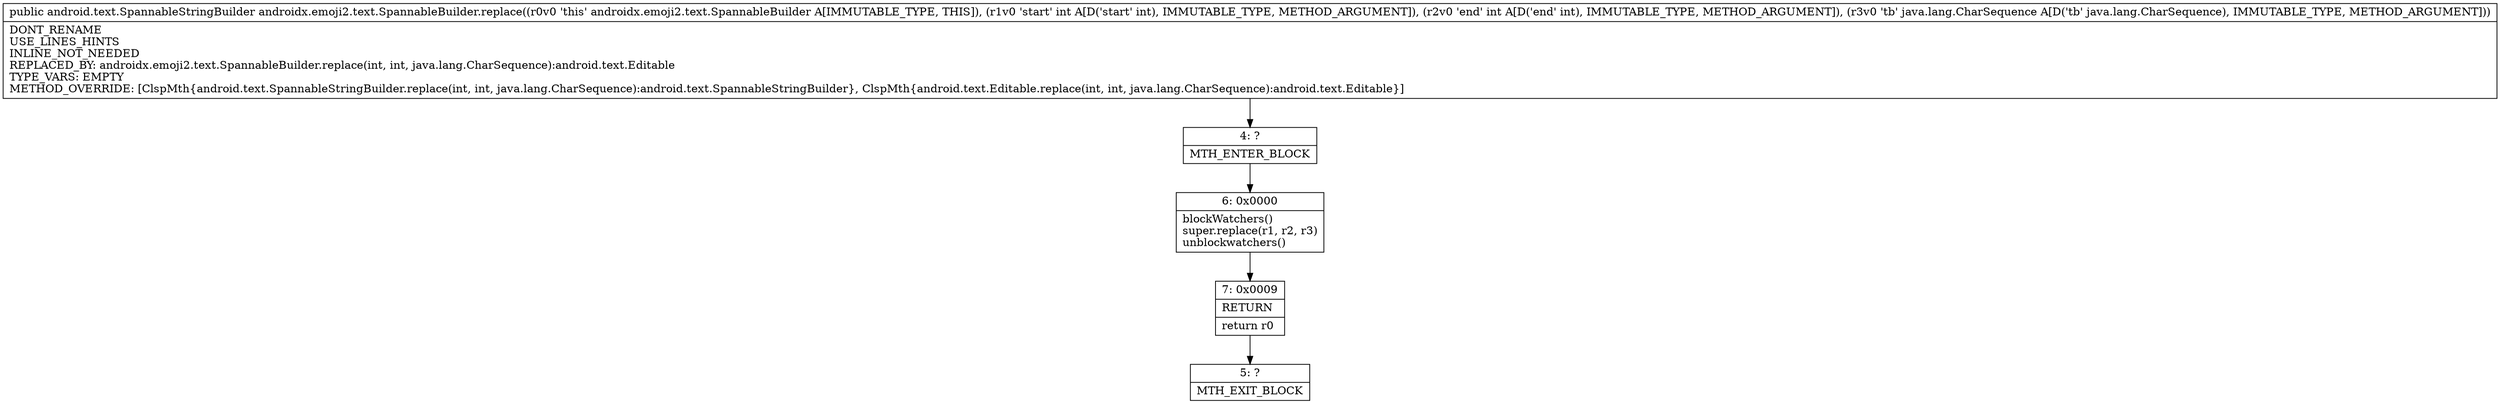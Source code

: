 digraph "CFG forandroidx.emoji2.text.SpannableBuilder.replace(IILjava\/lang\/CharSequence;)Landroid\/text\/SpannableStringBuilder;" {
Node_4 [shape=record,label="{4\:\ ?|MTH_ENTER_BLOCK\l}"];
Node_6 [shape=record,label="{6\:\ 0x0000|blockWatchers()\lsuper.replace(r1, r2, r3)\lunblockwatchers()\l}"];
Node_7 [shape=record,label="{7\:\ 0x0009|RETURN\l|return r0\l}"];
Node_5 [shape=record,label="{5\:\ ?|MTH_EXIT_BLOCK\l}"];
MethodNode[shape=record,label="{public android.text.SpannableStringBuilder androidx.emoji2.text.SpannableBuilder.replace((r0v0 'this' androidx.emoji2.text.SpannableBuilder A[IMMUTABLE_TYPE, THIS]), (r1v0 'start' int A[D('start' int), IMMUTABLE_TYPE, METHOD_ARGUMENT]), (r2v0 'end' int A[D('end' int), IMMUTABLE_TYPE, METHOD_ARGUMENT]), (r3v0 'tb' java.lang.CharSequence A[D('tb' java.lang.CharSequence), IMMUTABLE_TYPE, METHOD_ARGUMENT]))  | DONT_RENAME\lUSE_LINES_HINTS\lINLINE_NOT_NEEDED\lREPLACED_BY: androidx.emoji2.text.SpannableBuilder.replace(int, int, java.lang.CharSequence):android.text.Editable\lTYPE_VARS: EMPTY\lMETHOD_OVERRIDE: [ClspMth\{android.text.SpannableStringBuilder.replace(int, int, java.lang.CharSequence):android.text.SpannableStringBuilder\}, ClspMth\{android.text.Editable.replace(int, int, java.lang.CharSequence):android.text.Editable\}]\l}"];
MethodNode -> Node_4;Node_4 -> Node_6;
Node_6 -> Node_7;
Node_7 -> Node_5;
}

